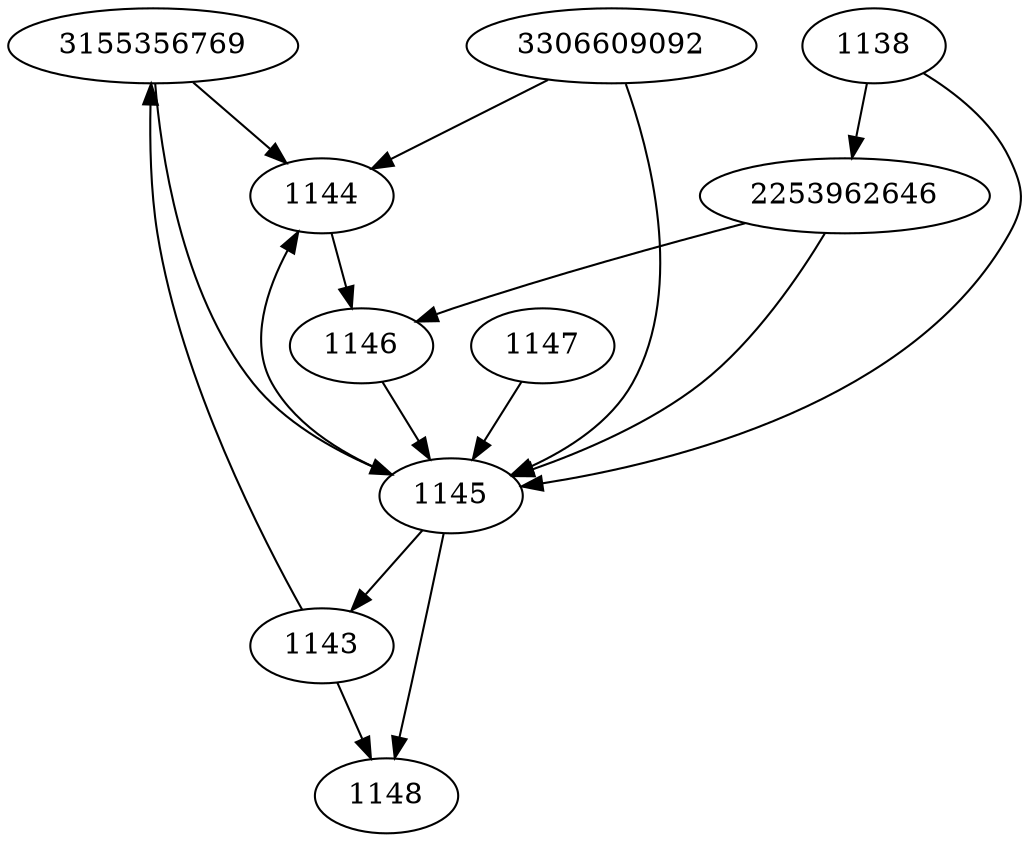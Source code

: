 strict digraph  {
3155356769;
3306609092;
1138;
2253962646;
1143;
1144;
1145;
1146;
1147;
1148;
3155356769 -> 1144;
3155356769 -> 1145;
3306609092 -> 1144;
3306609092 -> 1145;
1138 -> 2253962646;
1138 -> 1145;
2253962646 -> 1145;
2253962646 -> 1146;
1143 -> 3155356769;
1143 -> 1148;
1144 -> 1146;
1145 -> 1144;
1145 -> 1143;
1145 -> 1148;
1146 -> 1145;
1147 -> 1145;
}
